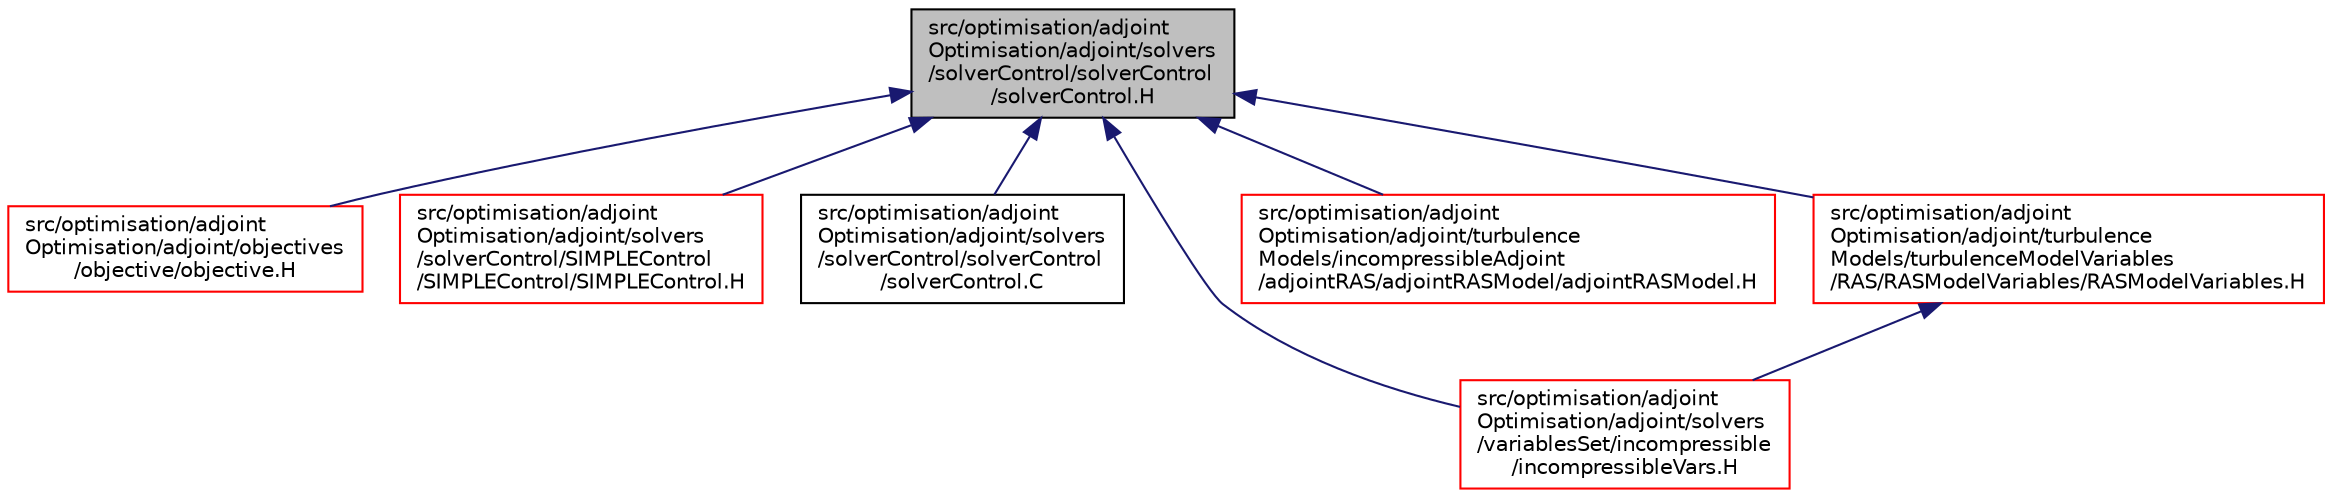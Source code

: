 digraph "src/optimisation/adjointOptimisation/adjoint/solvers/solverControl/solverControl/solverControl.H"
{
  bgcolor="transparent";
  edge [fontname="Helvetica",fontsize="10",labelfontname="Helvetica",labelfontsize="10"];
  node [fontname="Helvetica",fontsize="10",shape=record];
  Node1 [label="src/optimisation/adjoint\lOptimisation/adjoint/solvers\l/solverControl/solverControl\l/solverControl.H",height=0.2,width=0.4,color="black", fillcolor="grey75", style="filled" fontcolor="black"];
  Node1 -> Node2 [dir="back",color="midnightblue",fontsize="10",style="solid",fontname="Helvetica"];
  Node2 [label="src/optimisation/adjoint\lOptimisation/adjoint/objectives\l/objective/objective.H",height=0.2,width=0.4,color="red",URL="$objective_8H.html"];
  Node1 -> Node3 [dir="back",color="midnightblue",fontsize="10",style="solid",fontname="Helvetica"];
  Node3 [label="src/optimisation/adjoint\lOptimisation/adjoint/solvers\l/solverControl/SIMPLEControl\l/SIMPLEControl/SIMPLEControl.H",height=0.2,width=0.4,color="red",URL="$SIMPLEControl_8H.html"];
  Node1 -> Node4 [dir="back",color="midnightblue",fontsize="10",style="solid",fontname="Helvetica"];
  Node4 [label="src/optimisation/adjoint\lOptimisation/adjoint/solvers\l/solverControl/solverControl\l/solverControl.C",height=0.2,width=0.4,color="black",URL="$solverControl_8C.html"];
  Node1 -> Node5 [dir="back",color="midnightblue",fontsize="10",style="solid",fontname="Helvetica"];
  Node5 [label="src/optimisation/adjoint\lOptimisation/adjoint/solvers\l/variablesSet/incompressible\l/incompressibleVars.H",height=0.2,width=0.4,color="red",URL="$incompressibleVars_8H.html"];
  Node1 -> Node6 [dir="back",color="midnightblue",fontsize="10",style="solid",fontname="Helvetica"];
  Node6 [label="src/optimisation/adjoint\lOptimisation/adjoint/turbulence\lModels/incompressibleAdjoint\l/adjointRAS/adjointRASModel/adjointRASModel.H",height=0.2,width=0.4,color="red",URL="$adjointRASModel_8H.html"];
  Node1 -> Node7 [dir="back",color="midnightblue",fontsize="10",style="solid",fontname="Helvetica"];
  Node7 [label="src/optimisation/adjoint\lOptimisation/adjoint/turbulence\lModels/turbulenceModelVariables\l/RAS/RASModelVariables/RASModelVariables.H",height=0.2,width=0.4,color="red",URL="$RASModelVariables_8H.html"];
  Node7 -> Node5 [dir="back",color="midnightblue",fontsize="10",style="solid",fontname="Helvetica"];
}
